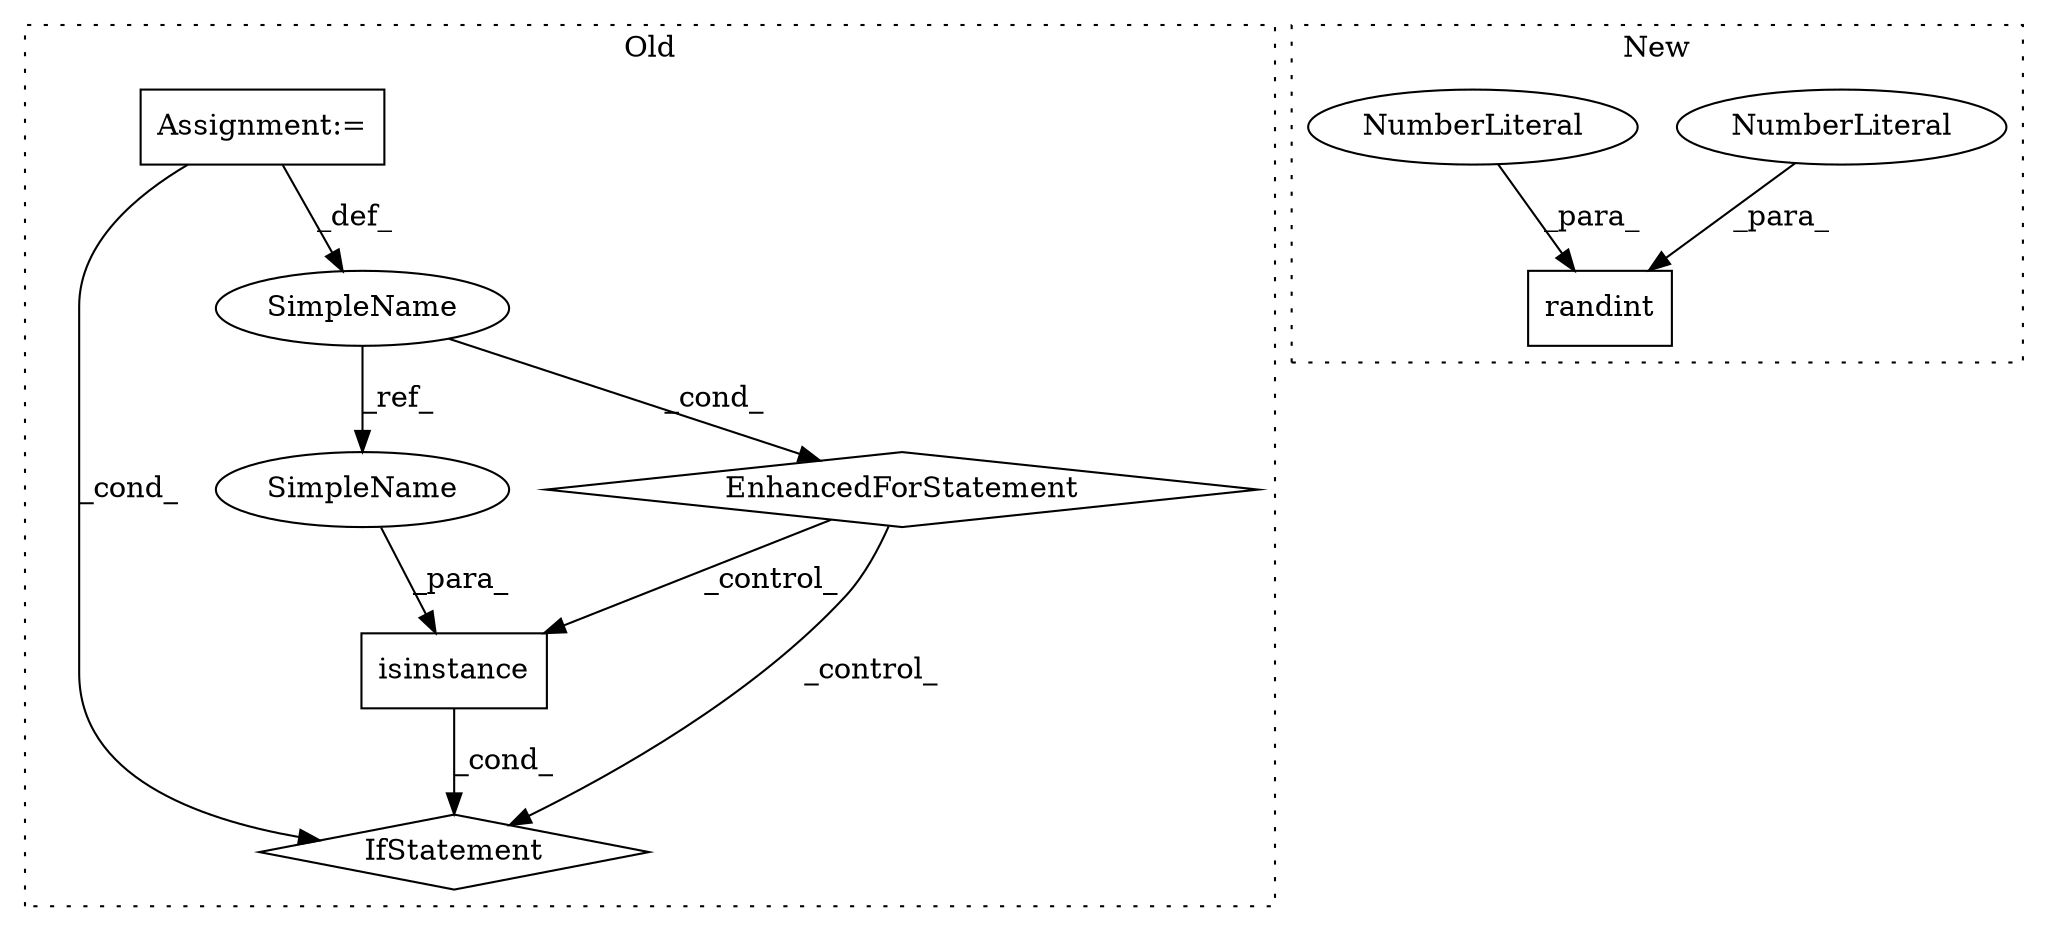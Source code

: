 digraph G {
subgraph cluster0 {
1 [label="isinstance" a="32" s="1412,1434" l="11,1" shape="box"];
3 [label="IfStatement" a="25" s="1408,1435" l="4,2" shape="diamond"];
5 [label="EnhancedForStatement" a="70" s="1296,1398" l="67,2" shape="diamond"];
7 [label="SimpleName" a="42" s="1367" l="5" shape="ellipse"];
8 [label="Assignment:=" a="7" s="1296,1398" l="67,2" shape="box"];
9 [label="SimpleName" a="42" s="1423" l="5" shape="ellipse"];
label = "Old";
style="dotted";
}
subgraph cluster1 {
2 [label="randint" a="32" s="2405,2416" l="8,1" shape="box"];
4 [label="NumberLiteral" a="34" s="2415" l="1" shape="ellipse"];
6 [label="NumberLiteral" a="34" s="2413" l="1" shape="ellipse"];
label = "New";
style="dotted";
}
1 -> 3 [label="_cond_"];
4 -> 2 [label="_para_"];
5 -> 1 [label="_control_"];
5 -> 3 [label="_control_"];
6 -> 2 [label="_para_"];
7 -> 9 [label="_ref_"];
7 -> 5 [label="_cond_"];
8 -> 3 [label="_cond_"];
8 -> 7 [label="_def_"];
9 -> 1 [label="_para_"];
}